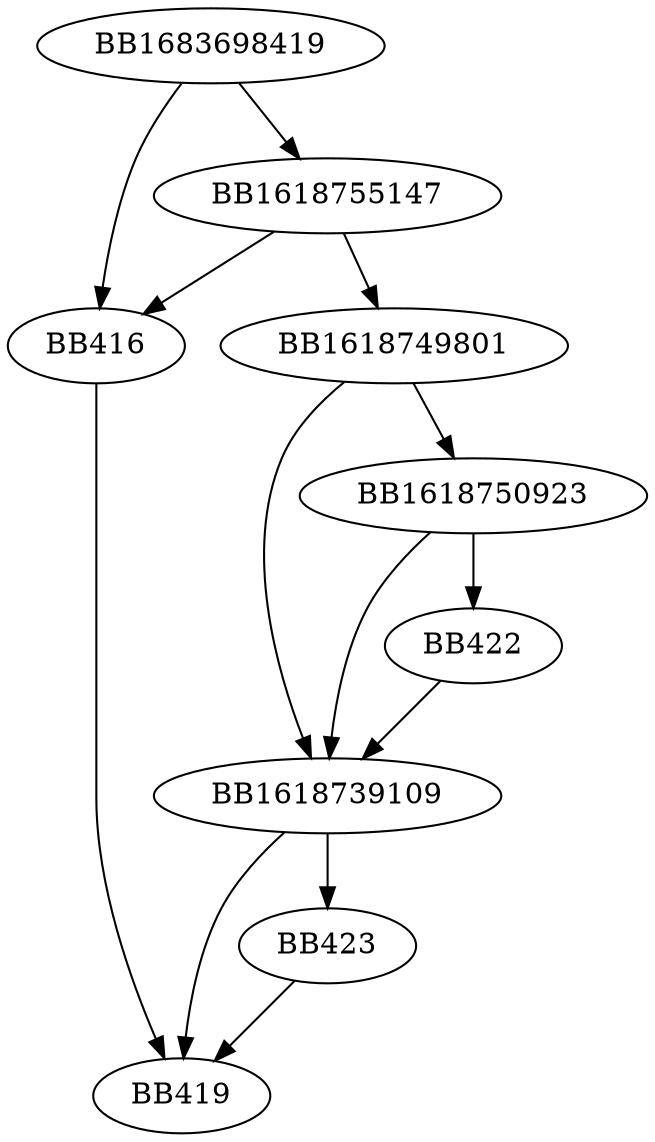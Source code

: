 digraph G{
	BB1683698419->BB416;
	BB1683698419->BB1618755147;
	BB1618755147->BB416;
	BB1618755147->BB1618749801;
	BB416->BB419;
	BB1618749801->BB1618739109;
	BB1618749801->BB1618750923;
	BB1618750923->BB1618739109;
	BB1618750923->BB422;
	BB422->BB1618739109;
	BB1618739109->BB419;
	BB1618739109->BB423;
	BB423->BB419;
}
